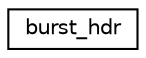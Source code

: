 digraph "Graphical Class Hierarchy"
{
 // LATEX_PDF_SIZE
  edge [fontname="Helvetica",fontsize="10",labelfontname="Helvetica",labelfontsize="10"];
  node [fontname="Helvetica",fontsize="10",shape=record];
  rankdir="LR";
  Node0 [label="burst_hdr",height=0.2,width=0.4,color="black", fillcolor="white", style="filled",URL="$structburst__hdr.html",tooltip=" "];
}
